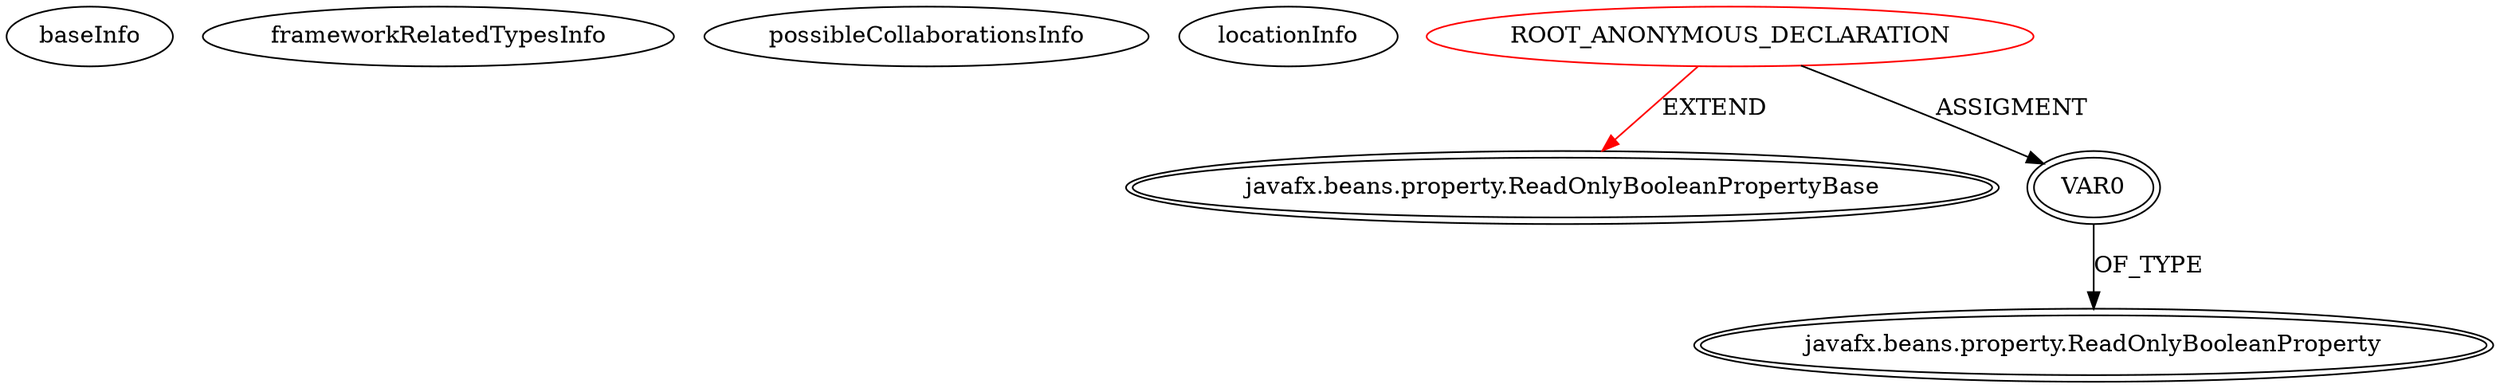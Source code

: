 digraph {
baseInfo[graphId=4202,category="extension_graph",isAnonymous=true,possibleRelation=false]
frameworkRelatedTypesInfo[0="javafx.beans.property.ReadOnlyBooleanPropertyBase"]
possibleCollaborationsInfo[]
locationInfo[projectName="sk44-javafx-gallery",filePath="/sk44-javafx-gallery/javafx-gallery-master/src/main/java/sk44/jfxgallery/models/ImagePager.java",contextSignature="void ImagePager(java.nio.file.Path,int,main.java.sk44.jfxgallery.models.ImagePager.IndexToPathFunction)",graphId="4202"]
0[label="ROOT_ANONYMOUS_DECLARATION",vertexType="ROOT_ANONYMOUS_DECLARATION",isFrameworkType=false,color=red]
1[label="javafx.beans.property.ReadOnlyBooleanPropertyBase",vertexType="FRAMEWORK_CLASS_TYPE",isFrameworkType=true,peripheries=2]
2[label="VAR0",vertexType="OUTSIDE_VARIABLE_EXPRESION",isFrameworkType=true,peripheries=2]
3[label="javafx.beans.property.ReadOnlyBooleanProperty",vertexType="FRAMEWORK_CLASS_TYPE",isFrameworkType=true,peripheries=2]
0->1[label="EXTEND",color=red]
0->2[label="ASSIGMENT"]
2->3[label="OF_TYPE"]
}
